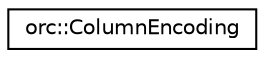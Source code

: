 digraph "Graphical Class Hierarchy"
{
  edge [fontname="Helvetica",fontsize="10",labelfontname="Helvetica",labelfontsize="10"];
  node [fontname="Helvetica",fontsize="10",shape=record];
  rankdir="LR";
  Node0 [label="orc::ColumnEncoding",height=0.2,width=0.4,color="black", fillcolor="white", style="filled",URL="$structorc_1_1ColumnEncoding.html"];
}
